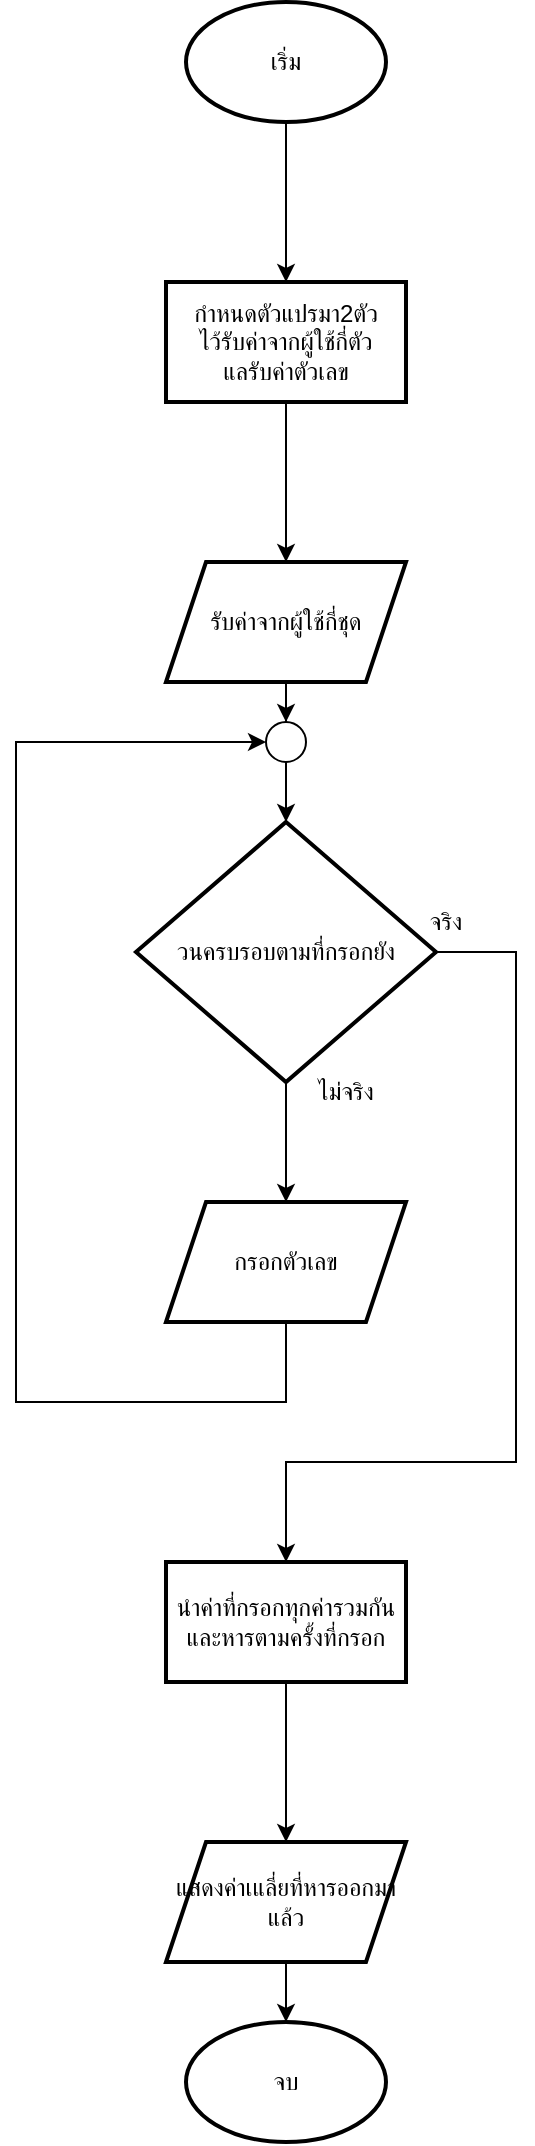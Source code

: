 <mxfile version="25.0.3">
  <diagram name="Page-1" id="9ahLMTOmcpiPQdgD2TKF">
    <mxGraphModel dx="804" dy="425" grid="1" gridSize="10" guides="1" tooltips="1" connect="1" arrows="1" fold="1" page="1" pageScale="1" pageWidth="850" pageHeight="1100" math="0" shadow="0">
      <root>
        <mxCell id="0" />
        <mxCell id="1" parent="0" />
        <mxCell id="OdKFOIuvHo9J7PSZMj4v-3" value="" style="edgeStyle=orthogonalEdgeStyle;rounded=0;orthogonalLoop=1;jettySize=auto;html=1;" edge="1" parent="1" source="OdKFOIuvHo9J7PSZMj4v-1" target="OdKFOIuvHo9J7PSZMj4v-2">
          <mxGeometry relative="1" as="geometry" />
        </mxCell>
        <mxCell id="OdKFOIuvHo9J7PSZMj4v-1" value="เริ่ม" style="strokeWidth=2;html=1;shape=mxgraph.flowchart.start_1;whiteSpace=wrap;" vertex="1" parent="1">
          <mxGeometry x="375" y="90" width="100" height="60" as="geometry" />
        </mxCell>
        <mxCell id="OdKFOIuvHo9J7PSZMj4v-5" value="" style="edgeStyle=orthogonalEdgeStyle;rounded=0;orthogonalLoop=1;jettySize=auto;html=1;" edge="1" parent="1" source="OdKFOIuvHo9J7PSZMj4v-2" target="OdKFOIuvHo9J7PSZMj4v-4">
          <mxGeometry relative="1" as="geometry" />
        </mxCell>
        <mxCell id="OdKFOIuvHo9J7PSZMj4v-2" value="กำหนดตัวแปรมา2ตัว&lt;div&gt;ไว้รับค่าจากผู้ใช้กี่ตัว&lt;/div&gt;&lt;div&gt;แลรับค่าตัวเลข&lt;/div&gt;" style="whiteSpace=wrap;html=1;strokeWidth=2;" vertex="1" parent="1">
          <mxGeometry x="365" y="230" width="120" height="60" as="geometry" />
        </mxCell>
        <mxCell id="OdKFOIuvHo9J7PSZMj4v-7" value="" style="edgeStyle=orthogonalEdgeStyle;rounded=0;orthogonalLoop=1;jettySize=auto;html=1;" edge="1" parent="1" source="OdKFOIuvHo9J7PSZMj4v-14" target="OdKFOIuvHo9J7PSZMj4v-6">
          <mxGeometry relative="1" as="geometry" />
        </mxCell>
        <mxCell id="OdKFOIuvHo9J7PSZMj4v-4" value="รับค่าจากผู้ใช้กี่ชุด" style="shape=parallelogram;perimeter=parallelogramPerimeter;whiteSpace=wrap;html=1;fixedSize=1;strokeWidth=2;" vertex="1" parent="1">
          <mxGeometry x="365" y="370" width="120" height="60" as="geometry" />
        </mxCell>
        <mxCell id="OdKFOIuvHo9J7PSZMj4v-10" value="" style="edgeStyle=orthogonalEdgeStyle;rounded=0;orthogonalLoop=1;jettySize=auto;html=1;" edge="1" parent="1" source="OdKFOIuvHo9J7PSZMj4v-6" target="OdKFOIuvHo9J7PSZMj4v-9">
          <mxGeometry relative="1" as="geometry" />
        </mxCell>
        <mxCell id="OdKFOIuvHo9J7PSZMj4v-19" style="edgeStyle=orthogonalEdgeStyle;rounded=0;orthogonalLoop=1;jettySize=auto;html=1;" edge="1" parent="1" source="OdKFOIuvHo9J7PSZMj4v-6">
          <mxGeometry relative="1" as="geometry">
            <mxPoint x="425" y="870" as="targetPoint" />
            <Array as="points">
              <mxPoint x="540" y="565" />
              <mxPoint x="540" y="820" />
              <mxPoint x="425" y="820" />
            </Array>
          </mxGeometry>
        </mxCell>
        <mxCell id="OdKFOIuvHo9J7PSZMj4v-6" value="วนครบรอบตามที่กรอกยัง" style="rhombus;whiteSpace=wrap;html=1;strokeWidth=2;" vertex="1" parent="1">
          <mxGeometry x="350" y="500" width="150" height="130" as="geometry" />
        </mxCell>
        <mxCell id="OdKFOIuvHo9J7PSZMj4v-8" value="ไม่จริง" style="text;html=1;align=center;verticalAlign=middle;whiteSpace=wrap;rounded=0;" vertex="1" parent="1">
          <mxGeometry x="425" y="620" width="60" height="30" as="geometry" />
        </mxCell>
        <mxCell id="OdKFOIuvHo9J7PSZMj4v-12" style="edgeStyle=orthogonalEdgeStyle;rounded=0;orthogonalLoop=1;jettySize=auto;html=1;entryX=0;entryY=0.5;entryDx=0;entryDy=0;entryPerimeter=0;" edge="1" parent="1" source="OdKFOIuvHo9J7PSZMj4v-9" target="OdKFOIuvHo9J7PSZMj4v-14">
          <mxGeometry relative="1" as="geometry">
            <mxPoint x="410" y="460" as="targetPoint" />
            <Array as="points">
              <mxPoint x="425" y="790" />
              <mxPoint x="290" y="790" />
              <mxPoint x="290" y="460" />
            </Array>
          </mxGeometry>
        </mxCell>
        <mxCell id="OdKFOIuvHo9J7PSZMj4v-9" value="กรอกตัวเลข" style="shape=parallelogram;perimeter=parallelogramPerimeter;whiteSpace=wrap;html=1;fixedSize=1;strokeWidth=2;" vertex="1" parent="1">
          <mxGeometry x="365" y="690" width="120" height="60" as="geometry" />
        </mxCell>
        <mxCell id="OdKFOIuvHo9J7PSZMj4v-15" value="" style="edgeStyle=orthogonalEdgeStyle;rounded=0;orthogonalLoop=1;jettySize=auto;html=1;" edge="1" parent="1" source="OdKFOIuvHo9J7PSZMj4v-4" target="OdKFOIuvHo9J7PSZMj4v-14">
          <mxGeometry relative="1" as="geometry">
            <mxPoint x="425" y="430" as="sourcePoint" />
            <mxPoint x="425" y="500" as="targetPoint" />
          </mxGeometry>
        </mxCell>
        <mxCell id="OdKFOIuvHo9J7PSZMj4v-14" value="" style="verticalLabelPosition=bottom;verticalAlign=top;html=1;shape=mxgraph.flowchart.on-page_reference;" vertex="1" parent="1">
          <mxGeometry x="415" y="450" width="20" height="20" as="geometry" />
        </mxCell>
        <mxCell id="OdKFOIuvHo9J7PSZMj4v-17" value="จริง" style="text;html=1;align=center;verticalAlign=middle;whiteSpace=wrap;rounded=0;" vertex="1" parent="1">
          <mxGeometry x="475" y="535" width="60" height="30" as="geometry" />
        </mxCell>
        <mxCell id="OdKFOIuvHo9J7PSZMj4v-22" value="" style="edgeStyle=orthogonalEdgeStyle;rounded=0;orthogonalLoop=1;jettySize=auto;html=1;" edge="1" parent="1" source="OdKFOIuvHo9J7PSZMj4v-20" target="OdKFOIuvHo9J7PSZMj4v-21">
          <mxGeometry relative="1" as="geometry" />
        </mxCell>
        <mxCell id="OdKFOIuvHo9J7PSZMj4v-20" value="นำค่าที่กรอกทุกค่ารวมกันและหารตามครั้งที่กรอก" style="whiteSpace=wrap;html=1;strokeWidth=2;" vertex="1" parent="1">
          <mxGeometry x="365" y="870" width="120" height="60" as="geometry" />
        </mxCell>
        <mxCell id="OdKFOIuvHo9J7PSZMj4v-24" value="" style="edgeStyle=orthogonalEdgeStyle;rounded=0;orthogonalLoop=1;jettySize=auto;html=1;" edge="1" parent="1" source="OdKFOIuvHo9J7PSZMj4v-21" target="OdKFOIuvHo9J7PSZMj4v-23">
          <mxGeometry relative="1" as="geometry" />
        </mxCell>
        <mxCell id="OdKFOIuvHo9J7PSZMj4v-21" value="แสดงค่าเแลี่ยที่หารออกมาแล้ว" style="shape=parallelogram;perimeter=parallelogramPerimeter;whiteSpace=wrap;html=1;fixedSize=1;strokeWidth=2;" vertex="1" parent="1">
          <mxGeometry x="365" y="1010" width="120" height="60" as="geometry" />
        </mxCell>
        <mxCell id="OdKFOIuvHo9J7PSZMj4v-23" value="จบ" style="strokeWidth=2;html=1;shape=mxgraph.flowchart.start_1;whiteSpace=wrap;" vertex="1" parent="1">
          <mxGeometry x="375" y="1100" width="100" height="60" as="geometry" />
        </mxCell>
      </root>
    </mxGraphModel>
  </diagram>
</mxfile>
